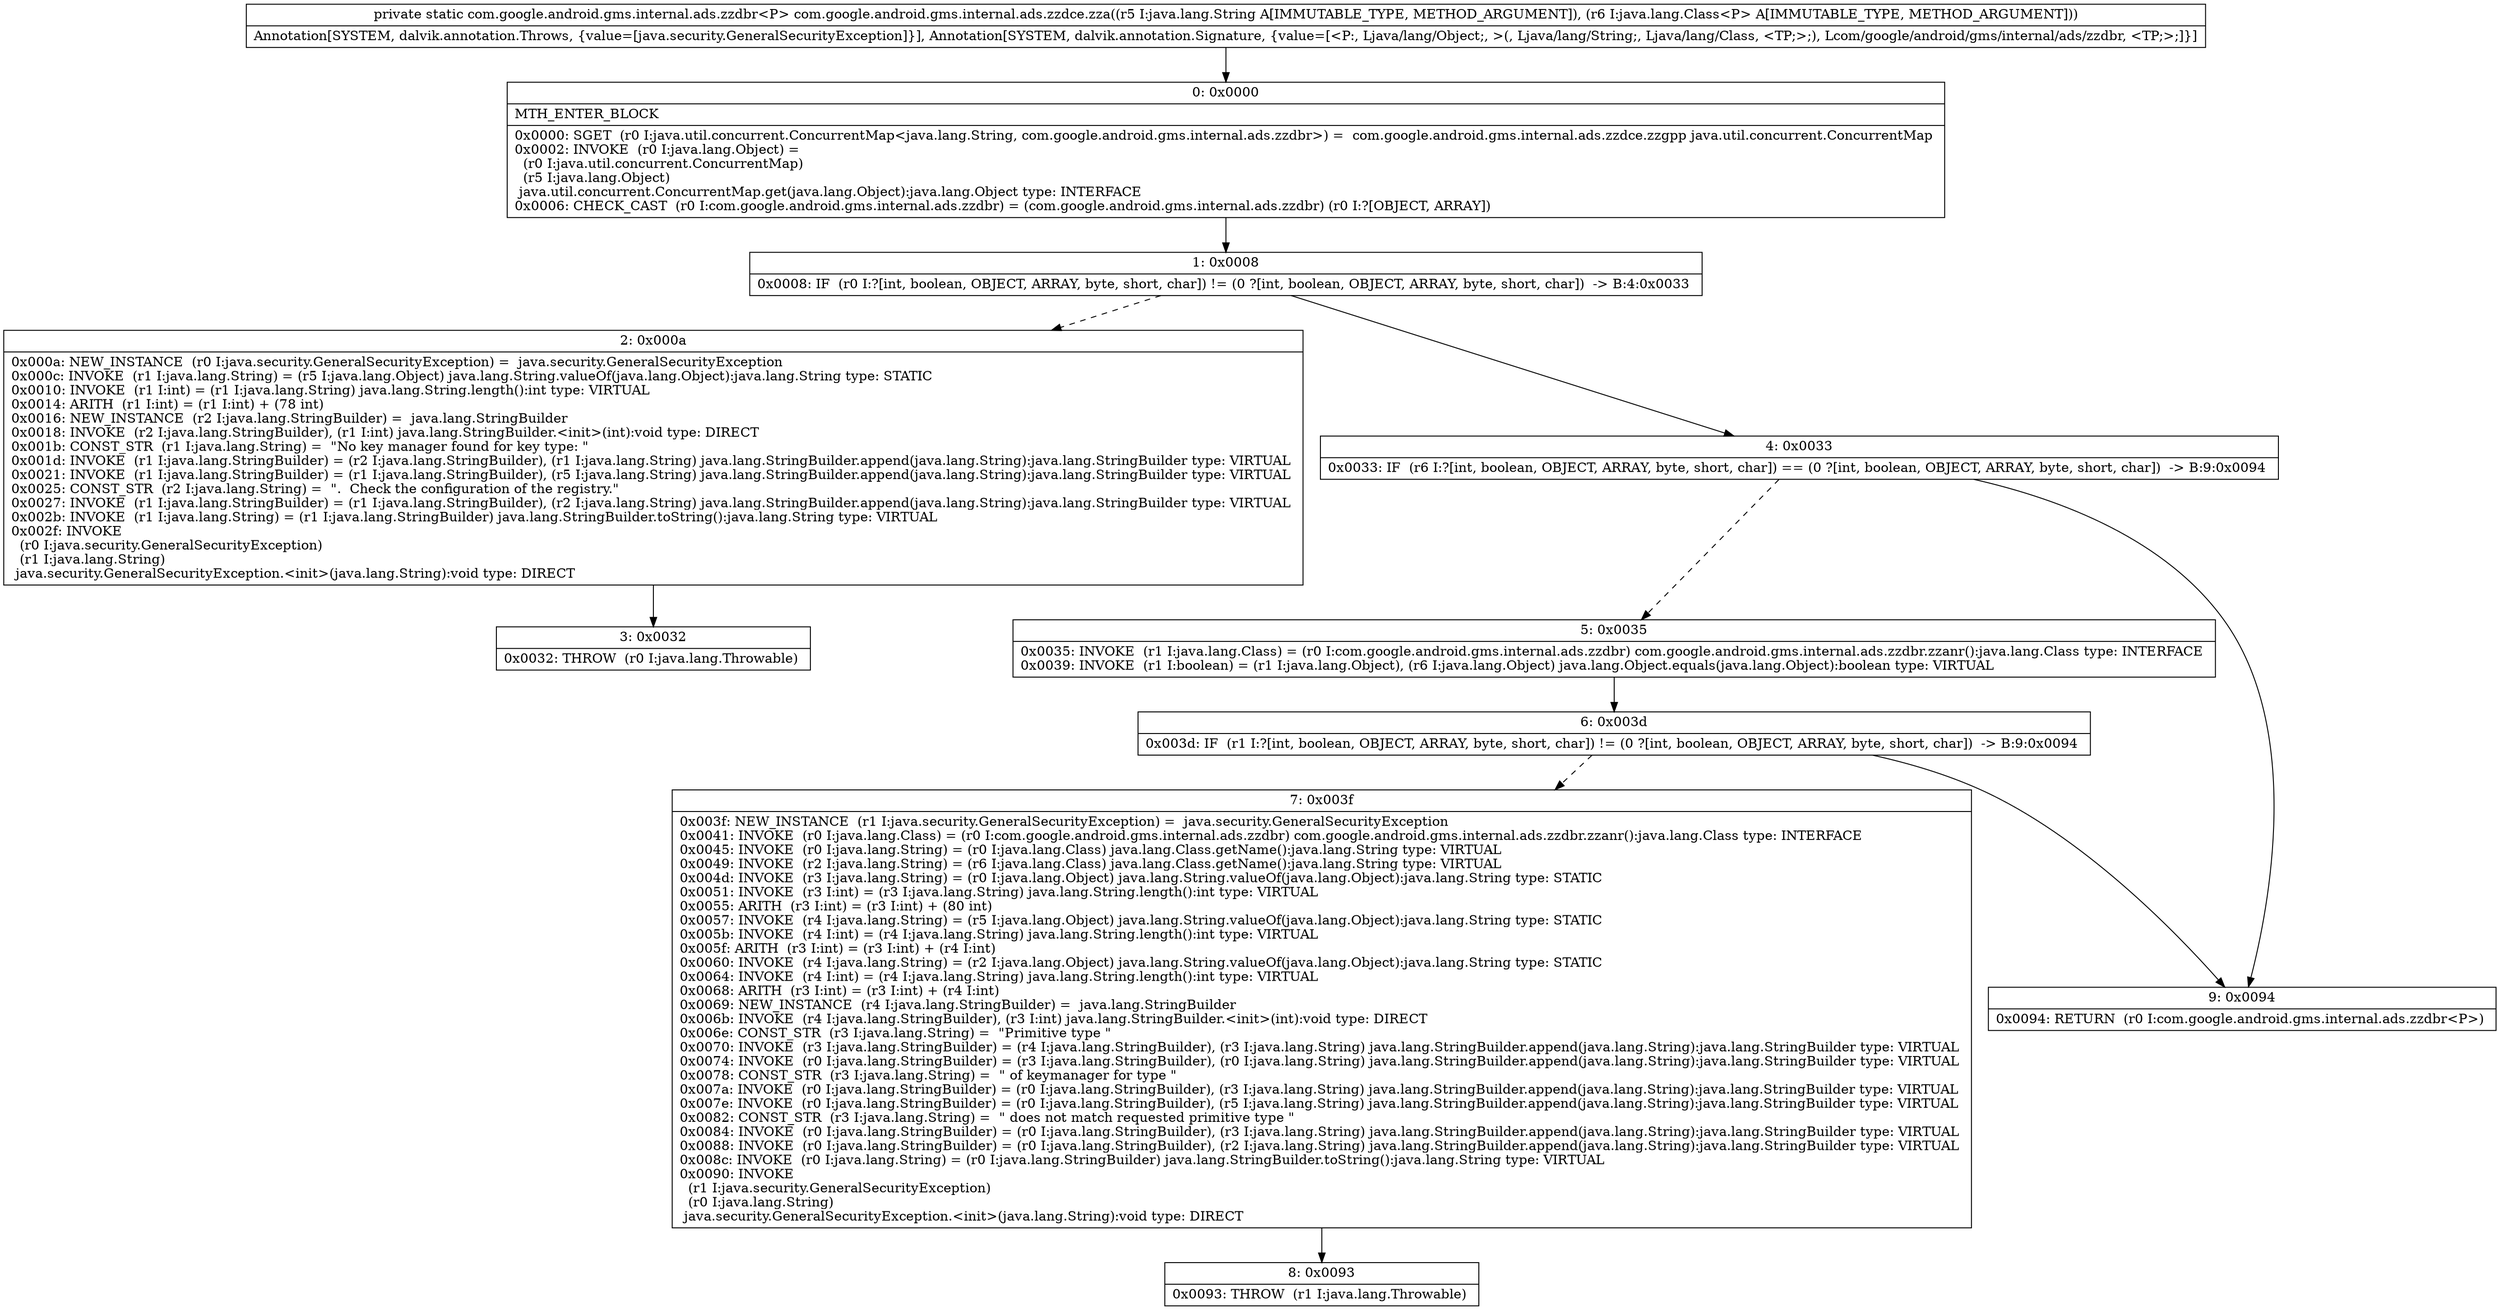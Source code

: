 digraph "CFG forcom.google.android.gms.internal.ads.zzdce.zza(Ljava\/lang\/String;Ljava\/lang\/Class;)Lcom\/google\/android\/gms\/internal\/ads\/zzdbr;" {
Node_0 [shape=record,label="{0\:\ 0x0000|MTH_ENTER_BLOCK\l|0x0000: SGET  (r0 I:java.util.concurrent.ConcurrentMap\<java.lang.String, com.google.android.gms.internal.ads.zzdbr\>) =  com.google.android.gms.internal.ads.zzdce.zzgpp java.util.concurrent.ConcurrentMap \l0x0002: INVOKE  (r0 I:java.lang.Object) = \l  (r0 I:java.util.concurrent.ConcurrentMap)\l  (r5 I:java.lang.Object)\l java.util.concurrent.ConcurrentMap.get(java.lang.Object):java.lang.Object type: INTERFACE \l0x0006: CHECK_CAST  (r0 I:com.google.android.gms.internal.ads.zzdbr) = (com.google.android.gms.internal.ads.zzdbr) (r0 I:?[OBJECT, ARRAY]) \l}"];
Node_1 [shape=record,label="{1\:\ 0x0008|0x0008: IF  (r0 I:?[int, boolean, OBJECT, ARRAY, byte, short, char]) != (0 ?[int, boolean, OBJECT, ARRAY, byte, short, char])  \-\> B:4:0x0033 \l}"];
Node_2 [shape=record,label="{2\:\ 0x000a|0x000a: NEW_INSTANCE  (r0 I:java.security.GeneralSecurityException) =  java.security.GeneralSecurityException \l0x000c: INVOKE  (r1 I:java.lang.String) = (r5 I:java.lang.Object) java.lang.String.valueOf(java.lang.Object):java.lang.String type: STATIC \l0x0010: INVOKE  (r1 I:int) = (r1 I:java.lang.String) java.lang.String.length():int type: VIRTUAL \l0x0014: ARITH  (r1 I:int) = (r1 I:int) + (78 int) \l0x0016: NEW_INSTANCE  (r2 I:java.lang.StringBuilder) =  java.lang.StringBuilder \l0x0018: INVOKE  (r2 I:java.lang.StringBuilder), (r1 I:int) java.lang.StringBuilder.\<init\>(int):void type: DIRECT \l0x001b: CONST_STR  (r1 I:java.lang.String) =  \"No key manager found for key type: \" \l0x001d: INVOKE  (r1 I:java.lang.StringBuilder) = (r2 I:java.lang.StringBuilder), (r1 I:java.lang.String) java.lang.StringBuilder.append(java.lang.String):java.lang.StringBuilder type: VIRTUAL \l0x0021: INVOKE  (r1 I:java.lang.StringBuilder) = (r1 I:java.lang.StringBuilder), (r5 I:java.lang.String) java.lang.StringBuilder.append(java.lang.String):java.lang.StringBuilder type: VIRTUAL \l0x0025: CONST_STR  (r2 I:java.lang.String) =  \".  Check the configuration of the registry.\" \l0x0027: INVOKE  (r1 I:java.lang.StringBuilder) = (r1 I:java.lang.StringBuilder), (r2 I:java.lang.String) java.lang.StringBuilder.append(java.lang.String):java.lang.StringBuilder type: VIRTUAL \l0x002b: INVOKE  (r1 I:java.lang.String) = (r1 I:java.lang.StringBuilder) java.lang.StringBuilder.toString():java.lang.String type: VIRTUAL \l0x002f: INVOKE  \l  (r0 I:java.security.GeneralSecurityException)\l  (r1 I:java.lang.String)\l java.security.GeneralSecurityException.\<init\>(java.lang.String):void type: DIRECT \l}"];
Node_3 [shape=record,label="{3\:\ 0x0032|0x0032: THROW  (r0 I:java.lang.Throwable) \l}"];
Node_4 [shape=record,label="{4\:\ 0x0033|0x0033: IF  (r6 I:?[int, boolean, OBJECT, ARRAY, byte, short, char]) == (0 ?[int, boolean, OBJECT, ARRAY, byte, short, char])  \-\> B:9:0x0094 \l}"];
Node_5 [shape=record,label="{5\:\ 0x0035|0x0035: INVOKE  (r1 I:java.lang.Class) = (r0 I:com.google.android.gms.internal.ads.zzdbr) com.google.android.gms.internal.ads.zzdbr.zzanr():java.lang.Class type: INTERFACE \l0x0039: INVOKE  (r1 I:boolean) = (r1 I:java.lang.Object), (r6 I:java.lang.Object) java.lang.Object.equals(java.lang.Object):boolean type: VIRTUAL \l}"];
Node_6 [shape=record,label="{6\:\ 0x003d|0x003d: IF  (r1 I:?[int, boolean, OBJECT, ARRAY, byte, short, char]) != (0 ?[int, boolean, OBJECT, ARRAY, byte, short, char])  \-\> B:9:0x0094 \l}"];
Node_7 [shape=record,label="{7\:\ 0x003f|0x003f: NEW_INSTANCE  (r1 I:java.security.GeneralSecurityException) =  java.security.GeneralSecurityException \l0x0041: INVOKE  (r0 I:java.lang.Class) = (r0 I:com.google.android.gms.internal.ads.zzdbr) com.google.android.gms.internal.ads.zzdbr.zzanr():java.lang.Class type: INTERFACE \l0x0045: INVOKE  (r0 I:java.lang.String) = (r0 I:java.lang.Class) java.lang.Class.getName():java.lang.String type: VIRTUAL \l0x0049: INVOKE  (r2 I:java.lang.String) = (r6 I:java.lang.Class) java.lang.Class.getName():java.lang.String type: VIRTUAL \l0x004d: INVOKE  (r3 I:java.lang.String) = (r0 I:java.lang.Object) java.lang.String.valueOf(java.lang.Object):java.lang.String type: STATIC \l0x0051: INVOKE  (r3 I:int) = (r3 I:java.lang.String) java.lang.String.length():int type: VIRTUAL \l0x0055: ARITH  (r3 I:int) = (r3 I:int) + (80 int) \l0x0057: INVOKE  (r4 I:java.lang.String) = (r5 I:java.lang.Object) java.lang.String.valueOf(java.lang.Object):java.lang.String type: STATIC \l0x005b: INVOKE  (r4 I:int) = (r4 I:java.lang.String) java.lang.String.length():int type: VIRTUAL \l0x005f: ARITH  (r3 I:int) = (r3 I:int) + (r4 I:int) \l0x0060: INVOKE  (r4 I:java.lang.String) = (r2 I:java.lang.Object) java.lang.String.valueOf(java.lang.Object):java.lang.String type: STATIC \l0x0064: INVOKE  (r4 I:int) = (r4 I:java.lang.String) java.lang.String.length():int type: VIRTUAL \l0x0068: ARITH  (r3 I:int) = (r3 I:int) + (r4 I:int) \l0x0069: NEW_INSTANCE  (r4 I:java.lang.StringBuilder) =  java.lang.StringBuilder \l0x006b: INVOKE  (r4 I:java.lang.StringBuilder), (r3 I:int) java.lang.StringBuilder.\<init\>(int):void type: DIRECT \l0x006e: CONST_STR  (r3 I:java.lang.String) =  \"Primitive type \" \l0x0070: INVOKE  (r3 I:java.lang.StringBuilder) = (r4 I:java.lang.StringBuilder), (r3 I:java.lang.String) java.lang.StringBuilder.append(java.lang.String):java.lang.StringBuilder type: VIRTUAL \l0x0074: INVOKE  (r0 I:java.lang.StringBuilder) = (r3 I:java.lang.StringBuilder), (r0 I:java.lang.String) java.lang.StringBuilder.append(java.lang.String):java.lang.StringBuilder type: VIRTUAL \l0x0078: CONST_STR  (r3 I:java.lang.String) =  \" of keymanager for type \" \l0x007a: INVOKE  (r0 I:java.lang.StringBuilder) = (r0 I:java.lang.StringBuilder), (r3 I:java.lang.String) java.lang.StringBuilder.append(java.lang.String):java.lang.StringBuilder type: VIRTUAL \l0x007e: INVOKE  (r0 I:java.lang.StringBuilder) = (r0 I:java.lang.StringBuilder), (r5 I:java.lang.String) java.lang.StringBuilder.append(java.lang.String):java.lang.StringBuilder type: VIRTUAL \l0x0082: CONST_STR  (r3 I:java.lang.String) =  \" does not match requested primitive type \" \l0x0084: INVOKE  (r0 I:java.lang.StringBuilder) = (r0 I:java.lang.StringBuilder), (r3 I:java.lang.String) java.lang.StringBuilder.append(java.lang.String):java.lang.StringBuilder type: VIRTUAL \l0x0088: INVOKE  (r0 I:java.lang.StringBuilder) = (r0 I:java.lang.StringBuilder), (r2 I:java.lang.String) java.lang.StringBuilder.append(java.lang.String):java.lang.StringBuilder type: VIRTUAL \l0x008c: INVOKE  (r0 I:java.lang.String) = (r0 I:java.lang.StringBuilder) java.lang.StringBuilder.toString():java.lang.String type: VIRTUAL \l0x0090: INVOKE  \l  (r1 I:java.security.GeneralSecurityException)\l  (r0 I:java.lang.String)\l java.security.GeneralSecurityException.\<init\>(java.lang.String):void type: DIRECT \l}"];
Node_8 [shape=record,label="{8\:\ 0x0093|0x0093: THROW  (r1 I:java.lang.Throwable) \l}"];
Node_9 [shape=record,label="{9\:\ 0x0094|0x0094: RETURN  (r0 I:com.google.android.gms.internal.ads.zzdbr\<P\>) \l}"];
MethodNode[shape=record,label="{private static com.google.android.gms.internal.ads.zzdbr\<P\> com.google.android.gms.internal.ads.zzdce.zza((r5 I:java.lang.String A[IMMUTABLE_TYPE, METHOD_ARGUMENT]), (r6 I:java.lang.Class\<P\> A[IMMUTABLE_TYPE, METHOD_ARGUMENT]))  | Annotation[SYSTEM, dalvik.annotation.Throws, \{value=[java.security.GeneralSecurityException]\}], Annotation[SYSTEM, dalvik.annotation.Signature, \{value=[\<P:, Ljava\/lang\/Object;, \>(, Ljava\/lang\/String;, Ljava\/lang\/Class, \<TP;\>;), Lcom\/google\/android\/gms\/internal\/ads\/zzdbr, \<TP;\>;]\}]\l}"];
MethodNode -> Node_0;
Node_0 -> Node_1;
Node_1 -> Node_2[style=dashed];
Node_1 -> Node_4;
Node_2 -> Node_3;
Node_4 -> Node_5[style=dashed];
Node_4 -> Node_9;
Node_5 -> Node_6;
Node_6 -> Node_7[style=dashed];
Node_6 -> Node_9;
Node_7 -> Node_8;
}


